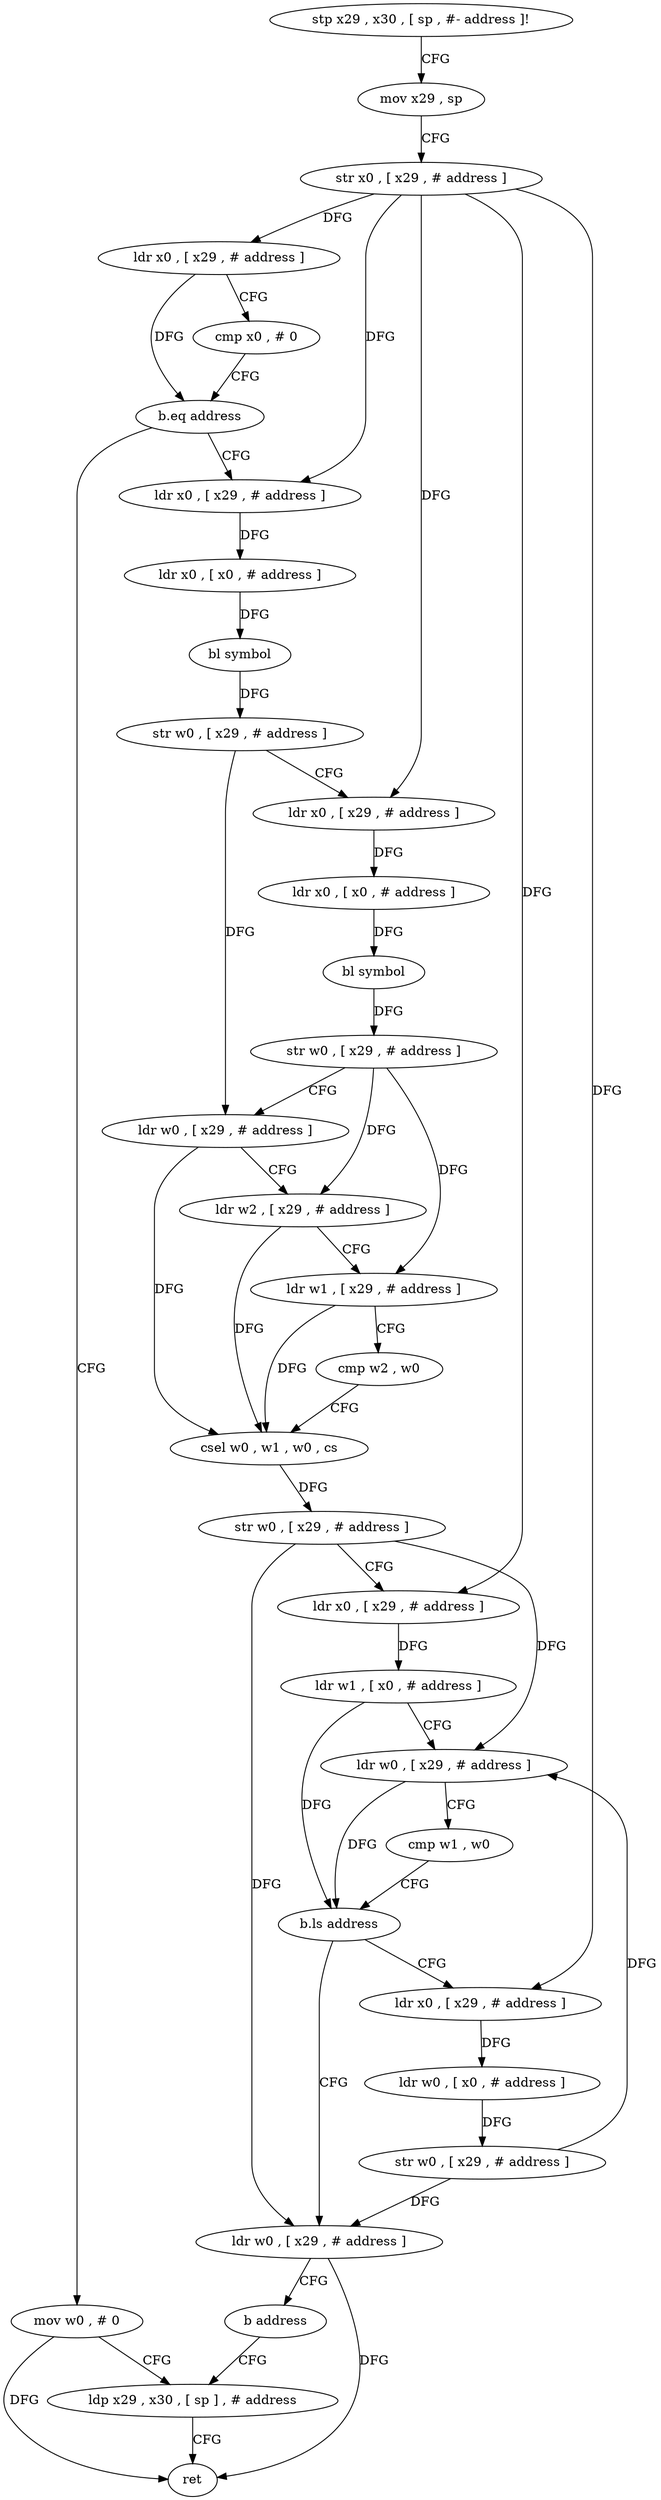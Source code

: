 digraph "func" {
"4230828" [label = "stp x29 , x30 , [ sp , #- address ]!" ]
"4230832" [label = "mov x29 , sp" ]
"4230836" [label = "str x0 , [ x29 , # address ]" ]
"4230840" [label = "ldr x0 , [ x29 , # address ]" ]
"4230844" [label = "cmp x0 , # 0" ]
"4230848" [label = "b.eq address" ]
"4230948" [label = "mov w0 , # 0" ]
"4230852" [label = "ldr x0 , [ x29 , # address ]" ]
"4230952" [label = "ldp x29 , x30 , [ sp ] , # address" ]
"4230856" [label = "ldr x0 , [ x0 , # address ]" ]
"4230860" [label = "bl symbol" ]
"4230864" [label = "str w0 , [ x29 , # address ]" ]
"4230868" [label = "ldr x0 , [ x29 , # address ]" ]
"4230872" [label = "ldr x0 , [ x0 , # address ]" ]
"4230876" [label = "bl symbol" ]
"4230880" [label = "str w0 , [ x29 , # address ]" ]
"4230884" [label = "ldr w0 , [ x29 , # address ]" ]
"4230888" [label = "ldr w2 , [ x29 , # address ]" ]
"4230892" [label = "ldr w1 , [ x29 , # address ]" ]
"4230896" [label = "cmp w2 , w0" ]
"4230900" [label = "csel w0 , w1 , w0 , cs" ]
"4230904" [label = "str w0 , [ x29 , # address ]" ]
"4230908" [label = "ldr x0 , [ x29 , # address ]" ]
"4230912" [label = "ldr w1 , [ x0 , # address ]" ]
"4230916" [label = "ldr w0 , [ x29 , # address ]" ]
"4230920" [label = "cmp w1 , w0" ]
"4230924" [label = "b.ls address" ]
"4230940" [label = "ldr w0 , [ x29 , # address ]" ]
"4230928" [label = "ldr x0 , [ x29 , # address ]" ]
"4230944" [label = "b address" ]
"4230932" [label = "ldr w0 , [ x0 , # address ]" ]
"4230936" [label = "str w0 , [ x29 , # address ]" ]
"4230956" [label = "ret" ]
"4230828" -> "4230832" [ label = "CFG" ]
"4230832" -> "4230836" [ label = "CFG" ]
"4230836" -> "4230840" [ label = "DFG" ]
"4230836" -> "4230852" [ label = "DFG" ]
"4230836" -> "4230868" [ label = "DFG" ]
"4230836" -> "4230908" [ label = "DFG" ]
"4230836" -> "4230928" [ label = "DFG" ]
"4230840" -> "4230844" [ label = "CFG" ]
"4230840" -> "4230848" [ label = "DFG" ]
"4230844" -> "4230848" [ label = "CFG" ]
"4230848" -> "4230948" [ label = "CFG" ]
"4230848" -> "4230852" [ label = "CFG" ]
"4230948" -> "4230952" [ label = "CFG" ]
"4230948" -> "4230956" [ label = "DFG" ]
"4230852" -> "4230856" [ label = "DFG" ]
"4230952" -> "4230956" [ label = "CFG" ]
"4230856" -> "4230860" [ label = "DFG" ]
"4230860" -> "4230864" [ label = "DFG" ]
"4230864" -> "4230868" [ label = "CFG" ]
"4230864" -> "4230884" [ label = "DFG" ]
"4230868" -> "4230872" [ label = "DFG" ]
"4230872" -> "4230876" [ label = "DFG" ]
"4230876" -> "4230880" [ label = "DFG" ]
"4230880" -> "4230884" [ label = "CFG" ]
"4230880" -> "4230888" [ label = "DFG" ]
"4230880" -> "4230892" [ label = "DFG" ]
"4230884" -> "4230888" [ label = "CFG" ]
"4230884" -> "4230900" [ label = "DFG" ]
"4230888" -> "4230892" [ label = "CFG" ]
"4230888" -> "4230900" [ label = "DFG" ]
"4230892" -> "4230896" [ label = "CFG" ]
"4230892" -> "4230900" [ label = "DFG" ]
"4230896" -> "4230900" [ label = "CFG" ]
"4230900" -> "4230904" [ label = "DFG" ]
"4230904" -> "4230908" [ label = "CFG" ]
"4230904" -> "4230916" [ label = "DFG" ]
"4230904" -> "4230940" [ label = "DFG" ]
"4230908" -> "4230912" [ label = "DFG" ]
"4230912" -> "4230916" [ label = "CFG" ]
"4230912" -> "4230924" [ label = "DFG" ]
"4230916" -> "4230920" [ label = "CFG" ]
"4230916" -> "4230924" [ label = "DFG" ]
"4230920" -> "4230924" [ label = "CFG" ]
"4230924" -> "4230940" [ label = "CFG" ]
"4230924" -> "4230928" [ label = "CFG" ]
"4230940" -> "4230944" [ label = "CFG" ]
"4230940" -> "4230956" [ label = "DFG" ]
"4230928" -> "4230932" [ label = "DFG" ]
"4230944" -> "4230952" [ label = "CFG" ]
"4230932" -> "4230936" [ label = "DFG" ]
"4230936" -> "4230940" [ label = "DFG" ]
"4230936" -> "4230916" [ label = "DFG" ]
}
